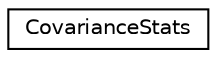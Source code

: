 digraph "Graphical Class Hierarchy"
{
  edge [fontname="Helvetica",fontsize="10",labelfontname="Helvetica",labelfontsize="10"];
  node [fontname="Helvetica",fontsize="10",shape=record];
  rankdir="LR";
  Node0 [label="CovarianceStats",height=0.2,width=0.4,color="black", fillcolor="white", style="filled",URL="$classkaldi_1_1CovarianceStats.html"];
}
